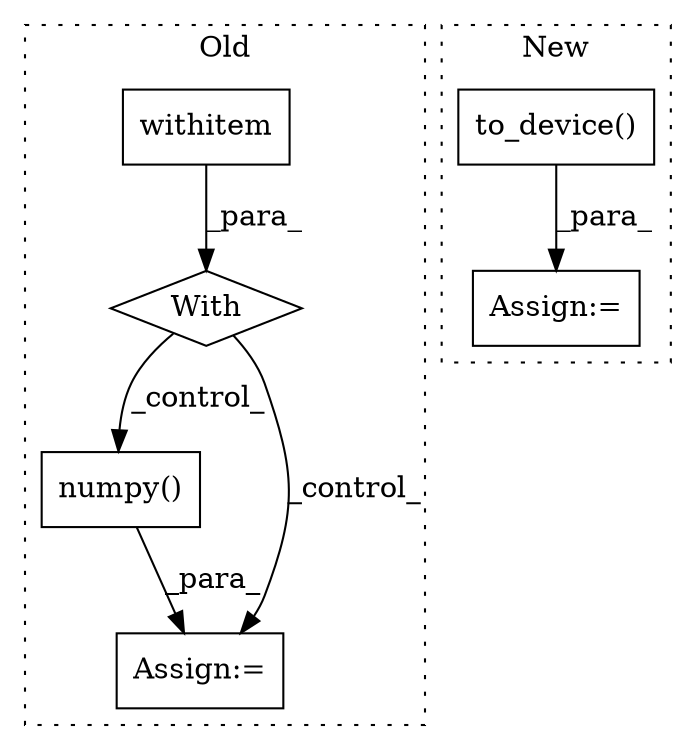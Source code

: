digraph G {
subgraph cluster0 {
1 [label="numpy()" a="75" s="1368" l="14" shape="box"];
3 [label="Assign:=" a="68" s="1365" l="3" shape="box"];
4 [label="With" a="39" s="1300,1311" l="5,18" shape="diamond"];
5 [label="withitem" a="49" s="1305" l="6" shape="box"];
label = "Old";
style="dotted";
}
subgraph cluster1 {
2 [label="to_device()" a="75" s="1798,1821" l="17,1" shape="box"];
6 [label="Assign:=" a="68" s="1795" l="3" shape="box"];
label = "New";
style="dotted";
}
1 -> 3 [label="_para_"];
2 -> 6 [label="_para_"];
4 -> 3 [label="_control_"];
4 -> 1 [label="_control_"];
5 -> 4 [label="_para_"];
}